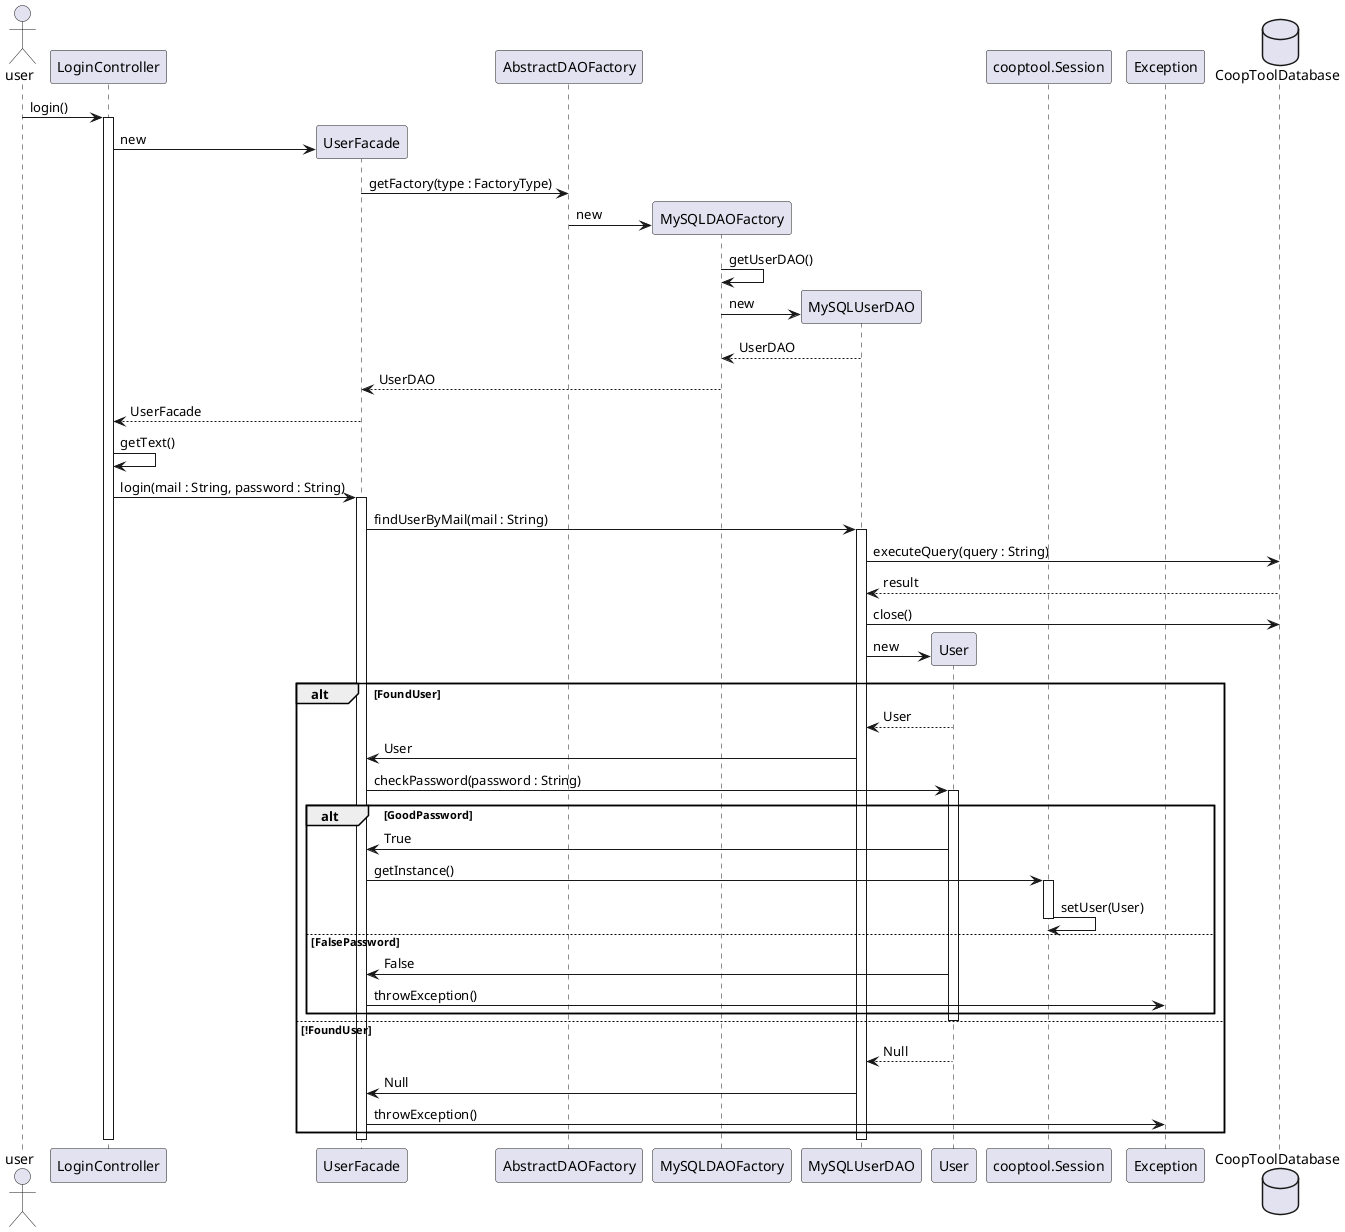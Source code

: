 @startuml

actor user
participant "LoginController" as loginCont
participant UserFacade
participant AbstractDAOFactory
participant MySQLDAOFactory
participant MySQLUserDAO
participant User
participant cooptool.Session
participant Exception
database CoopToolDatabase
user -> loginCont : login()
activate loginCont
create UserFacade
loginCont -> UserFacade  : new
UserFacade -> AbstractDAOFactory : getFactory(type : FactoryType)
create MySQLDAOFactory
AbstractDAOFactory -> MySQLDAOFactory : new
MySQLDAOFactory -> MySQLDAOFactory : getUserDAO()
create MySQLUserDAO
MySQLDAOFactory -> MySQLUserDAO : new
MySQLUserDAO --> MySQLDAOFactory : UserDAO
MySQLDAOFactory --> UserFacade : UserDAO
UserFacade --> loginCont : UserFacade
loginCont -> loginCont : getText()
loginCont -> UserFacade : login(mail : String, password : String)
activate UserFacade
UserFacade -> MySQLUserDAO : findUserByMail(mail : String)
activate MySQLUserDAO
MySQLUserDAO -> CoopToolDatabase : executeQuery(query : String)
CoopToolDatabase --> MySQLUserDAO : result
MySQLUserDAO -> CoopToolDatabase : close()
create User
MySQLUserDAO -> User : new
alt FoundUser
User --> MySQLUserDAO : User
MySQLUserDAO -> UserFacade : User
UserFacade -> User : checkPassword(password : String)
activate User
alt GoodPassword
User -> UserFacade : True
UserFacade -> cooptool.Session : getInstance()
activate cooptool.Session
cooptool.Session -> cooptool.Session : setUser(User)
deactivate cooptool.Session
else FalsePassword
User -> UserFacade : False
UserFacade -> Exception : throwException()
end
deactivate User
else !FoundUser
User --> MySQLUserDAO : Null
MySQLUserDAO -> UserFacade : Null
UserFacade -> Exception : throwException()
end
deactivate loginCont
deactivate UserFacade
deactivate MySQLUserDAO

@enduml